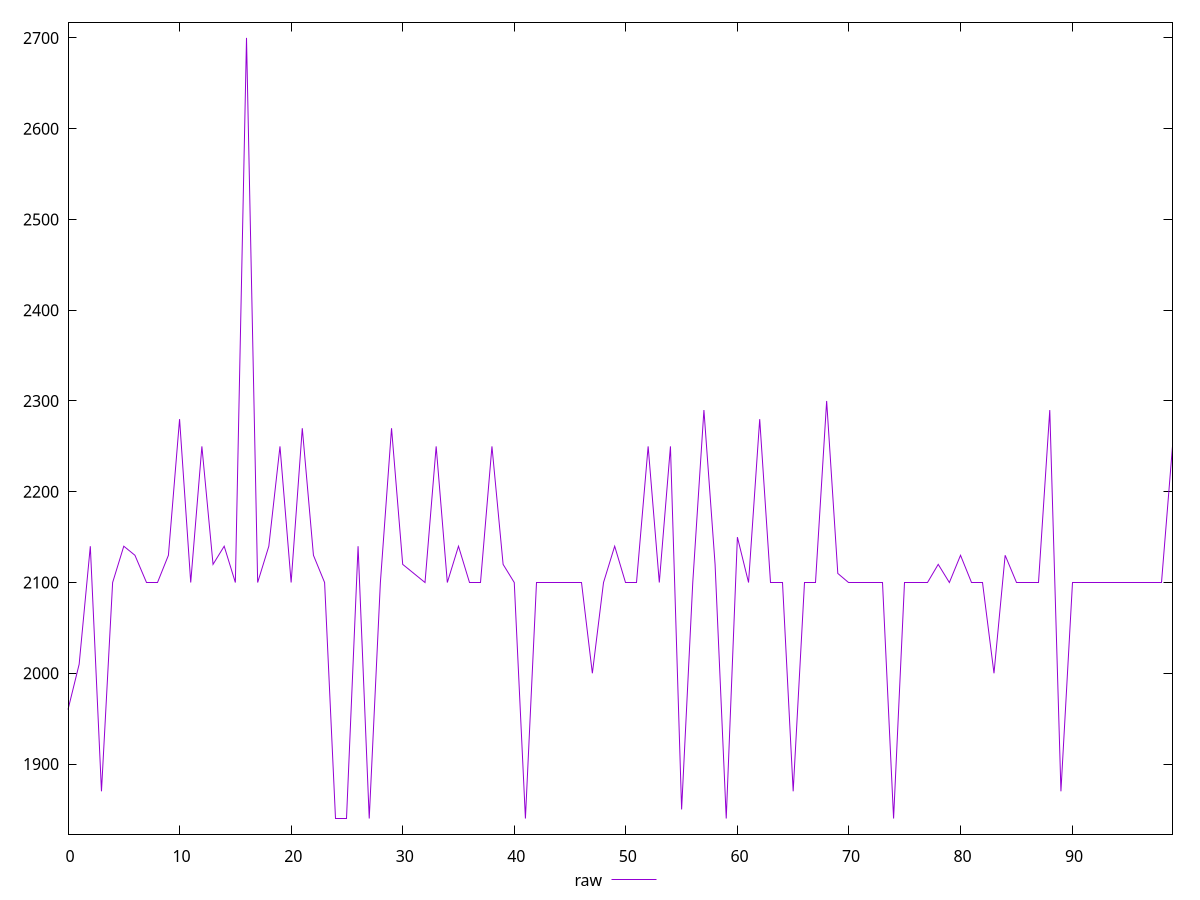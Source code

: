 reset

$raw <<EOF
0 1960
1 2010
2 2140
3 1870
4 2100
5 2140
6 2130
7 2100
8 2100
9 2130
10 2280
11 2100
12 2250
13 2120
14 2140
15 2100
16 2700
17 2100
18 2140
19 2250
20 2100
21 2270
22 2130
23 2100
24 1840
25 1840
26 2140
27 1840
28 2100
29 2270
30 2120
31 2110
32 2100
33 2250
34 2100
35 2140
36 2100
37 2100
38 2250
39 2120
40 2100
41 1840
42 2100
43 2100
44 2100
45 2100
46 2100
47 2000
48 2100
49 2140
50 2100
51 2100
52 2250
53 2100
54 2250
55 1850
56 2100
57 2290
58 2120
59 1840
60 2150
61 2100
62 2280
63 2100
64 2100
65 1870
66 2100
67 2100
68 2300
69 2110
70 2100
71 2100
72 2100
73 2100
74 1840
75 2100
76 2100
77 2100
78 2120
79 2100
80 2130
81 2100
82 2100
83 2000
84 2130
85 2100
86 2100
87 2100
88 2290
89 1870
90 2100
91 2100
92 2100
93 2100
94 2100
95 2100
96 2100
97 2100
98 2100
99 2250
EOF

set key outside below
set xrange [0:99]
set yrange [1822.8:2717.2]
set trange [1822.8:2717.2]
set terminal svg size 640, 500 enhanced background rgb 'white'
set output "report_00017_2021-02-10T15-08-03.406Z/unused-javascript/samples/pages+cached+noadtech/raw/values.svg"

plot $raw title "raw" with line

reset
